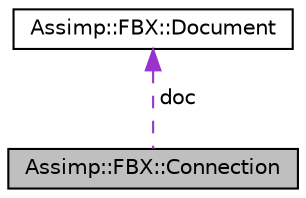 digraph "Assimp::FBX::Connection"
{
  edge [fontname="Helvetica",fontsize="10",labelfontname="Helvetica",labelfontsize="10"];
  node [fontname="Helvetica",fontsize="10",shape=record];
  Node1 [label="Assimp::FBX::Connection",height=0.2,width=0.4,color="black", fillcolor="grey75", style="filled", fontcolor="black"];
  Node2 -> Node1 [dir="back",color="darkorchid3",fontsize="10",style="dashed",label=" doc" ,fontname="Helvetica"];
  Node2 [label="Assimp::FBX::Document",height=0.2,width=0.4,color="black", fillcolor="white", style="filled",URL="$class_assimp_1_1_f_b_x_1_1_document.html"];
}
